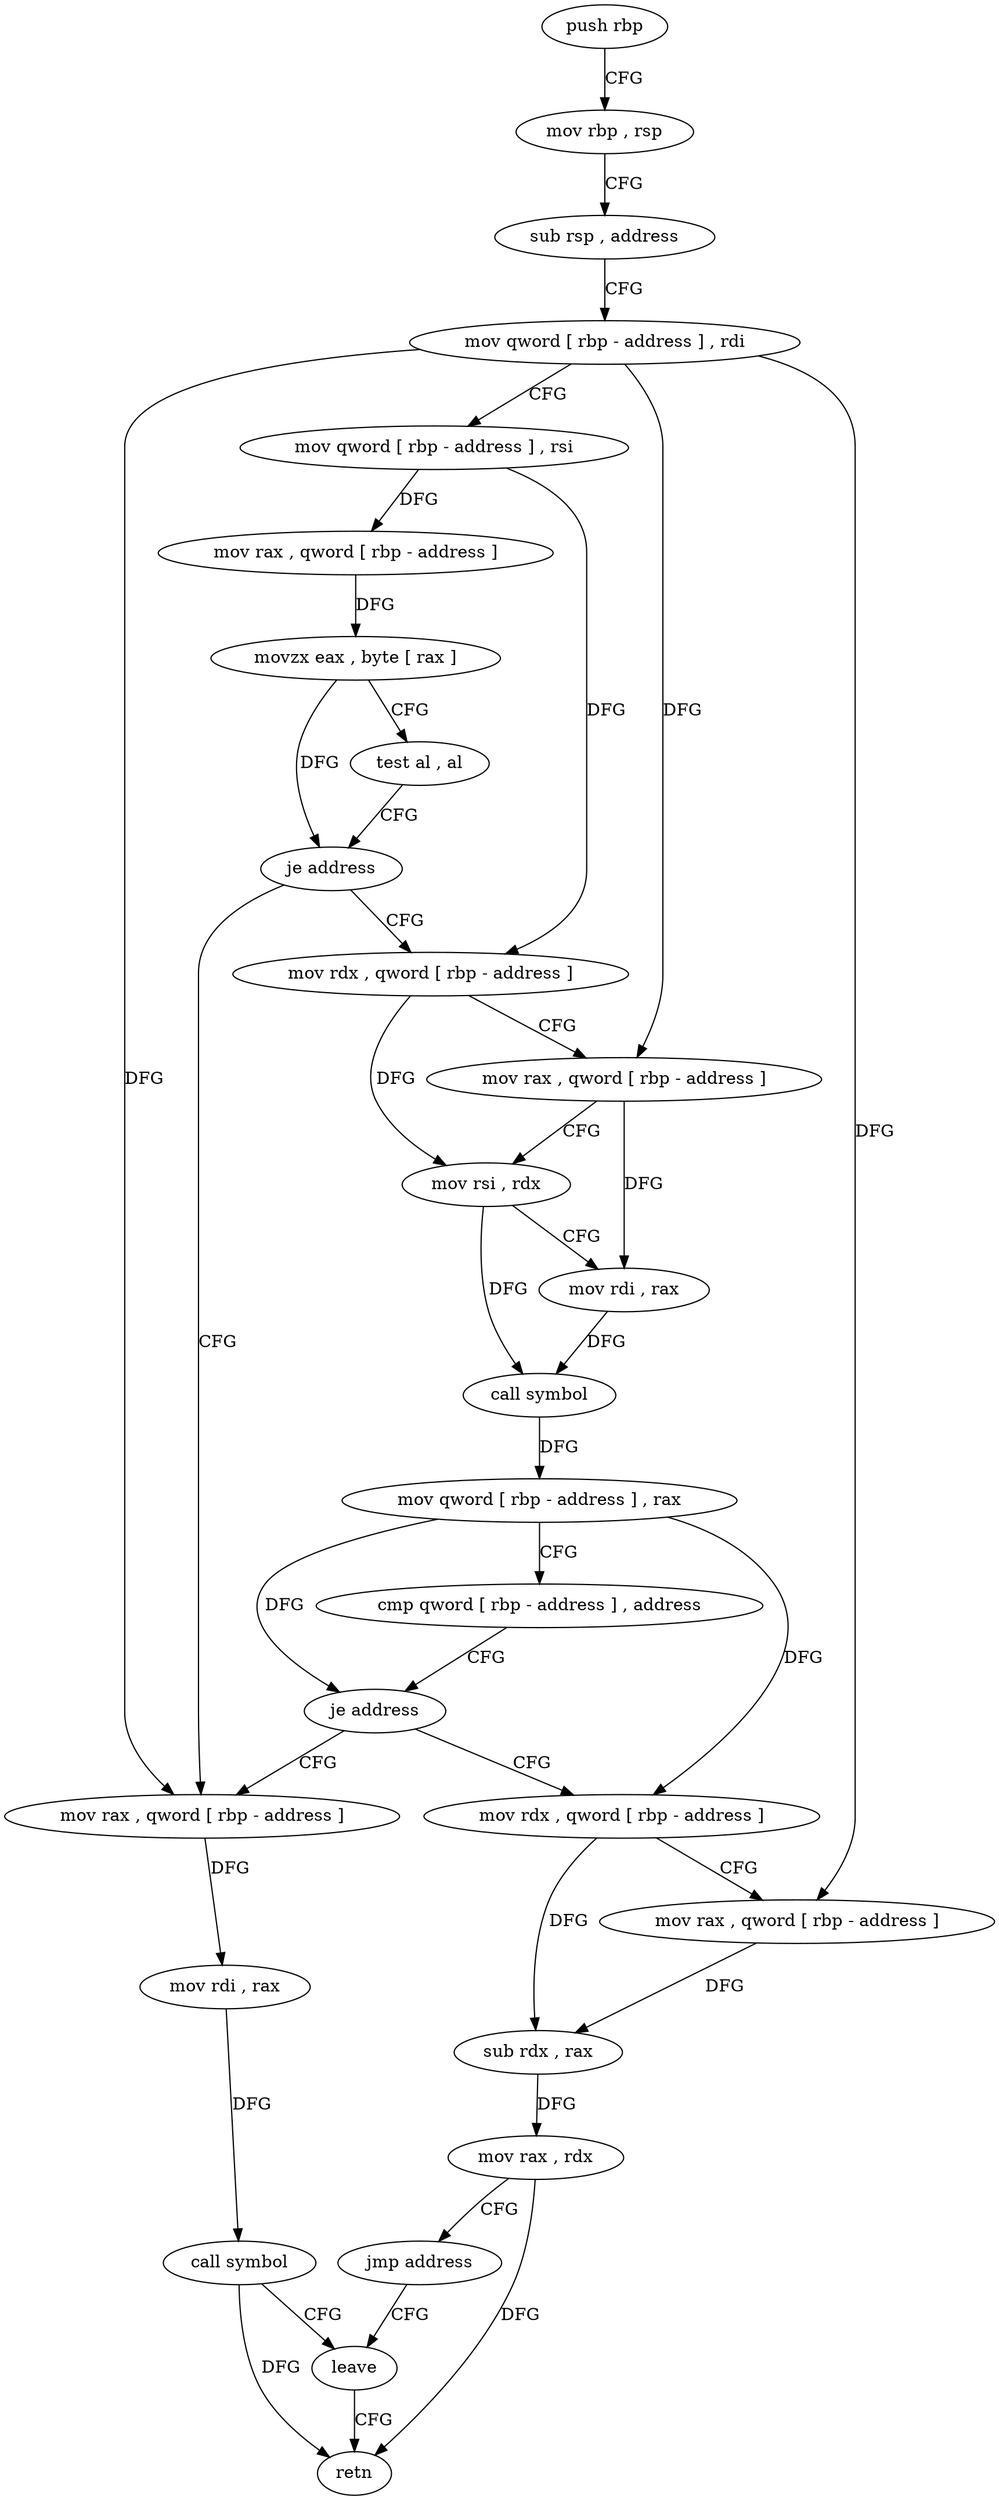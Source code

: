 digraph "func" {
"4287101" [label = "push rbp" ]
"4287102" [label = "mov rbp , rsp" ]
"4287105" [label = "sub rsp , address" ]
"4287109" [label = "mov qword [ rbp - address ] , rdi" ]
"4287113" [label = "mov qword [ rbp - address ] , rsi" ]
"4287117" [label = "mov rax , qword [ rbp - address ]" ]
"4287121" [label = "movzx eax , byte [ rax ]" ]
"4287124" [label = "test al , al" ]
"4287126" [label = "je address" ]
"4287174" [label = "mov rax , qword [ rbp - address ]" ]
"4287128" [label = "mov rdx , qword [ rbp - address ]" ]
"4287178" [label = "mov rdi , rax" ]
"4287181" [label = "call symbol" ]
"4287186" [label = "leave" ]
"4287132" [label = "mov rax , qword [ rbp - address ]" ]
"4287136" [label = "mov rsi , rdx" ]
"4287139" [label = "mov rdi , rax" ]
"4287142" [label = "call symbol" ]
"4287147" [label = "mov qword [ rbp - address ] , rax" ]
"4287151" [label = "cmp qword [ rbp - address ] , address" ]
"4287156" [label = "je address" ]
"4287158" [label = "mov rdx , qword [ rbp - address ]" ]
"4287162" [label = "mov rax , qword [ rbp - address ]" ]
"4287166" [label = "sub rdx , rax" ]
"4287169" [label = "mov rax , rdx" ]
"4287172" [label = "jmp address" ]
"4287187" [label = "retn" ]
"4287101" -> "4287102" [ label = "CFG" ]
"4287102" -> "4287105" [ label = "CFG" ]
"4287105" -> "4287109" [ label = "CFG" ]
"4287109" -> "4287113" [ label = "CFG" ]
"4287109" -> "4287174" [ label = "DFG" ]
"4287109" -> "4287132" [ label = "DFG" ]
"4287109" -> "4287162" [ label = "DFG" ]
"4287113" -> "4287117" [ label = "DFG" ]
"4287113" -> "4287128" [ label = "DFG" ]
"4287117" -> "4287121" [ label = "DFG" ]
"4287121" -> "4287124" [ label = "CFG" ]
"4287121" -> "4287126" [ label = "DFG" ]
"4287124" -> "4287126" [ label = "CFG" ]
"4287126" -> "4287174" [ label = "CFG" ]
"4287126" -> "4287128" [ label = "CFG" ]
"4287174" -> "4287178" [ label = "DFG" ]
"4287128" -> "4287132" [ label = "CFG" ]
"4287128" -> "4287136" [ label = "DFG" ]
"4287178" -> "4287181" [ label = "DFG" ]
"4287181" -> "4287186" [ label = "CFG" ]
"4287181" -> "4287187" [ label = "DFG" ]
"4287186" -> "4287187" [ label = "CFG" ]
"4287132" -> "4287136" [ label = "CFG" ]
"4287132" -> "4287139" [ label = "DFG" ]
"4287136" -> "4287139" [ label = "CFG" ]
"4287136" -> "4287142" [ label = "DFG" ]
"4287139" -> "4287142" [ label = "DFG" ]
"4287142" -> "4287147" [ label = "DFG" ]
"4287147" -> "4287151" [ label = "CFG" ]
"4287147" -> "4287156" [ label = "DFG" ]
"4287147" -> "4287158" [ label = "DFG" ]
"4287151" -> "4287156" [ label = "CFG" ]
"4287156" -> "4287174" [ label = "CFG" ]
"4287156" -> "4287158" [ label = "CFG" ]
"4287158" -> "4287162" [ label = "CFG" ]
"4287158" -> "4287166" [ label = "DFG" ]
"4287162" -> "4287166" [ label = "DFG" ]
"4287166" -> "4287169" [ label = "DFG" ]
"4287169" -> "4287172" [ label = "CFG" ]
"4287169" -> "4287187" [ label = "DFG" ]
"4287172" -> "4287186" [ label = "CFG" ]
}
